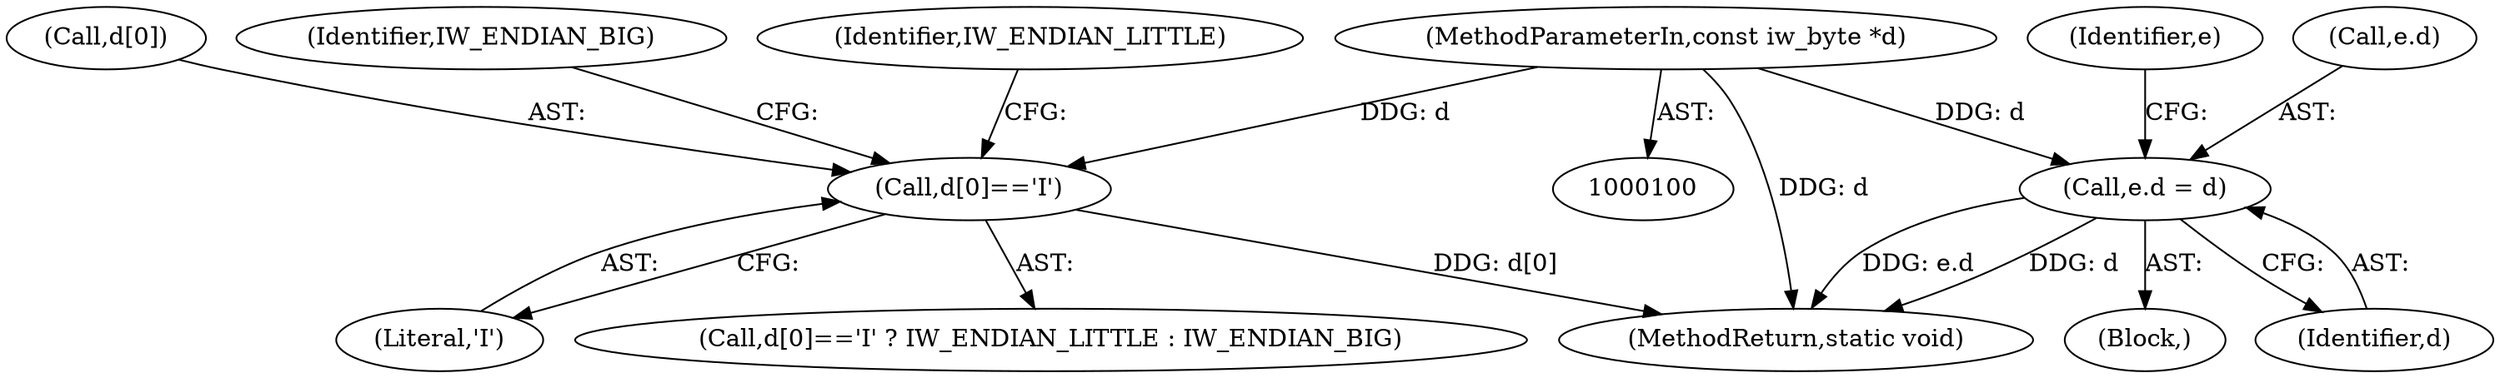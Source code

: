 digraph "0_imageworsener_b45cb1b665a14b0175b9cb1502ef7168e1fe0d5d_1@pointer" {
"1000102" [label="(MethodParameterIn,const iw_byte *d)"];
"1000117" [label="(Call,e.d = d)"];
"1000132" [label="(Call,d[0]=='I')"];
"1000137" [label="(Identifier,IW_ENDIAN_LITTLE)"];
"1000124" [label="(Identifier,e)"];
"1000136" [label="(Literal,'I')"];
"1000118" [label="(Call,e.d)"];
"1000131" [label="(Call,d[0]=='I' ? IW_ENDIAN_LITTLE : IW_ENDIAN_BIG)"];
"1000102" [label="(MethodParameterIn,const iw_byte *d)"];
"1000154" [label="(MethodReturn,static void)"];
"1000132" [label="(Call,d[0]=='I')"];
"1000104" [label="(Block,)"];
"1000121" [label="(Identifier,d)"];
"1000117" [label="(Call,e.d = d)"];
"1000133" [label="(Call,d[0])"];
"1000138" [label="(Identifier,IW_ENDIAN_BIG)"];
"1000102" -> "1000100"  [label="AST: "];
"1000102" -> "1000154"  [label="DDG: d"];
"1000102" -> "1000117"  [label="DDG: d"];
"1000102" -> "1000132"  [label="DDG: d"];
"1000117" -> "1000104"  [label="AST: "];
"1000117" -> "1000121"  [label="CFG: "];
"1000118" -> "1000117"  [label="AST: "];
"1000121" -> "1000117"  [label="AST: "];
"1000124" -> "1000117"  [label="CFG: "];
"1000117" -> "1000154"  [label="DDG: e.d"];
"1000117" -> "1000154"  [label="DDG: d"];
"1000132" -> "1000131"  [label="AST: "];
"1000132" -> "1000136"  [label="CFG: "];
"1000133" -> "1000132"  [label="AST: "];
"1000136" -> "1000132"  [label="AST: "];
"1000137" -> "1000132"  [label="CFG: "];
"1000138" -> "1000132"  [label="CFG: "];
"1000132" -> "1000154"  [label="DDG: d[0]"];
}
